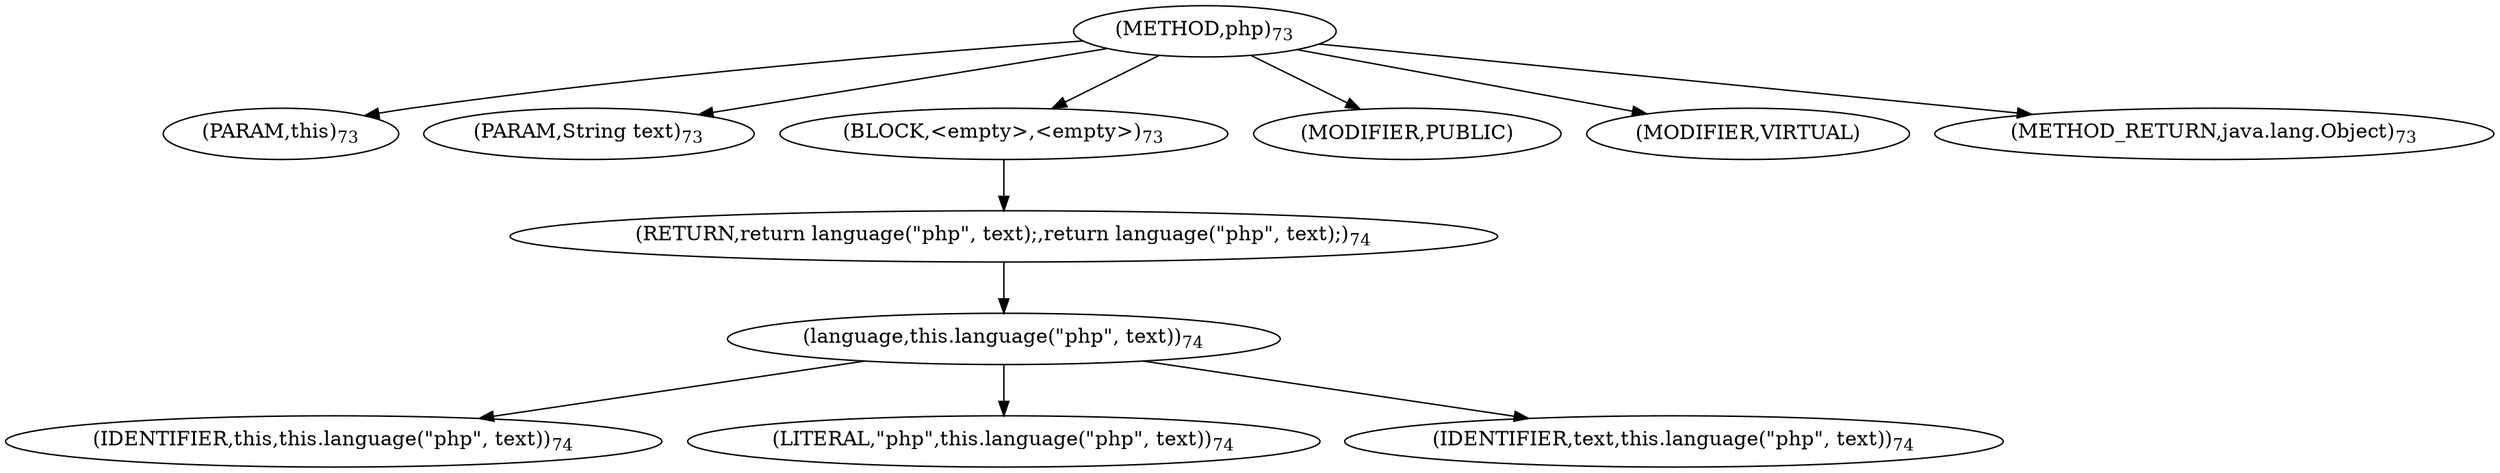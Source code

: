 digraph "php" {  
"98" [label = <(METHOD,php)<SUB>73</SUB>> ]
"12" [label = <(PARAM,this)<SUB>73</SUB>> ]
"99" [label = <(PARAM,String text)<SUB>73</SUB>> ]
"100" [label = <(BLOCK,&lt;empty&gt;,&lt;empty&gt;)<SUB>73</SUB>> ]
"101" [label = <(RETURN,return language(&quot;php&quot;, text);,return language(&quot;php&quot;, text);)<SUB>74</SUB>> ]
"102" [label = <(language,this.language(&quot;php&quot;, text))<SUB>74</SUB>> ]
"11" [label = <(IDENTIFIER,this,this.language(&quot;php&quot;, text))<SUB>74</SUB>> ]
"103" [label = <(LITERAL,&quot;php&quot;,this.language(&quot;php&quot;, text))<SUB>74</SUB>> ]
"104" [label = <(IDENTIFIER,text,this.language(&quot;php&quot;, text))<SUB>74</SUB>> ]
"105" [label = <(MODIFIER,PUBLIC)> ]
"106" [label = <(MODIFIER,VIRTUAL)> ]
"107" [label = <(METHOD_RETURN,java.lang.Object)<SUB>73</SUB>> ]
  "98" -> "12" 
  "98" -> "99" 
  "98" -> "100" 
  "98" -> "105" 
  "98" -> "106" 
  "98" -> "107" 
  "100" -> "101" 
  "101" -> "102" 
  "102" -> "11" 
  "102" -> "103" 
  "102" -> "104" 
}

